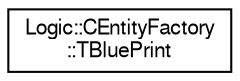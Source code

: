 digraph "Representación gráfica de la clase"
{
  edge [fontname="FreeSans",fontsize="10",labelfontname="FreeSans",labelfontsize="10"];
  node [fontname="FreeSans",fontsize="10",shape=record];
  rankdir="LR";
  Node1 [label="Logic::CEntityFactory\l::TBluePrint",height=0.2,width=0.4,color="black", fillcolor="white", style="filled",URL="$struct_logic_1_1_c_entity_factory_1_1_t_blue_print.html",tooltip="Estructura que define una entidad blueprint. "];
}
